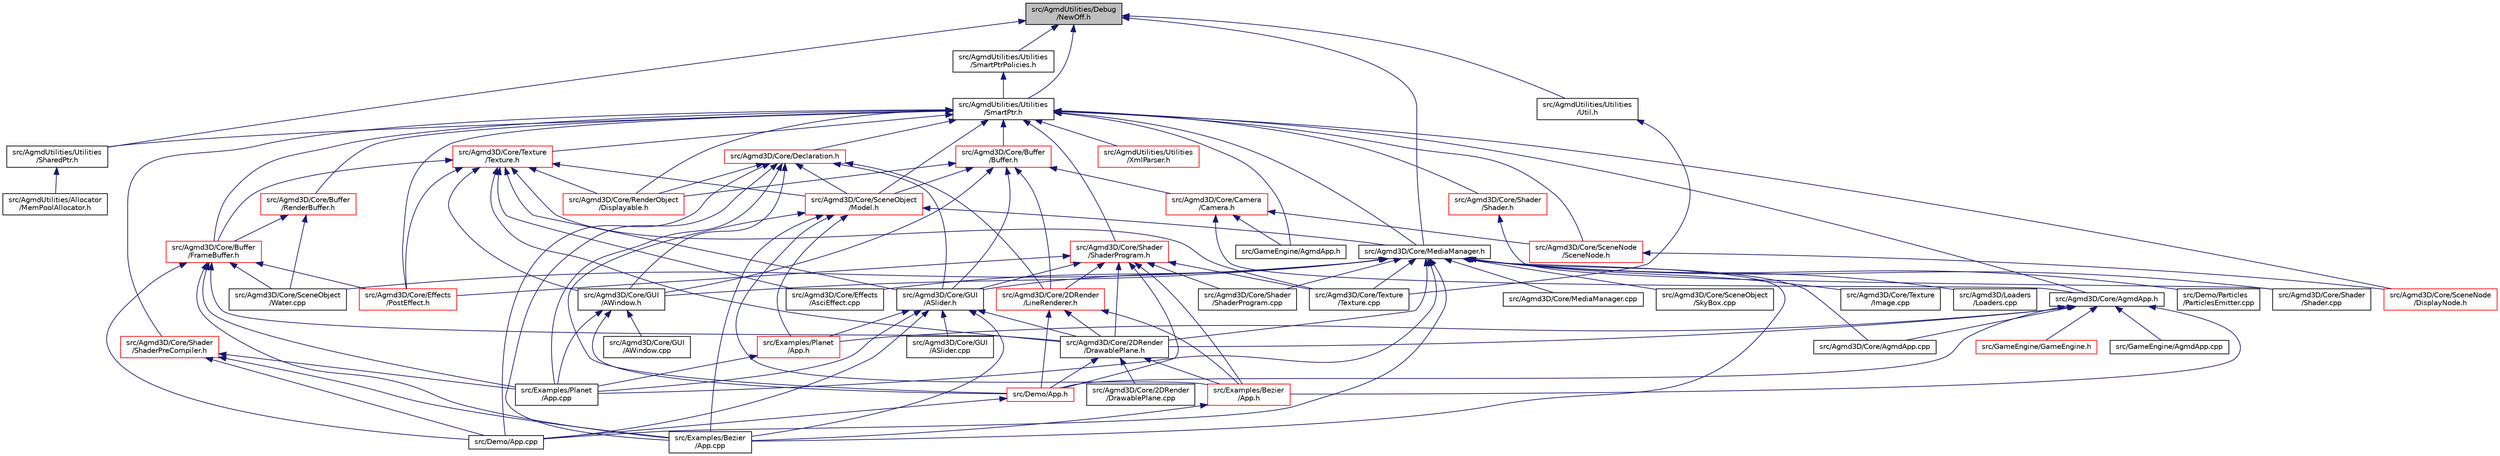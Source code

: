 digraph "src/AgmdUtilities/Debug/NewOff.h"
{
  edge [fontname="Helvetica",fontsize="10",labelfontname="Helvetica",labelfontsize="10"];
  node [fontname="Helvetica",fontsize="10",shape=record];
  Node1 [label="src/AgmdUtilities/Debug\l/NewOff.h",height=0.2,width=0.4,color="black", fillcolor="grey75", style="filled" fontcolor="black"];
  Node1 -> Node2 [dir="back",color="midnightblue",fontsize="10",style="solid"];
  Node2 [label="src/Agmd3D/Core/MediaManager.h",height=0.2,width=0.4,color="black", fillcolor="white", style="filled",URL="$_media_manager_8h.html"];
  Node2 -> Node3 [dir="back",color="midnightblue",fontsize="10",style="solid"];
  Node3 [label="src/Agmd3D/Core/2DRender\l/DrawablePlane.h",height=0.2,width=0.4,color="black", fillcolor="white", style="filled",URL="$_drawable_plane_8h.html"];
  Node3 -> Node4 [dir="back",color="midnightblue",fontsize="10",style="solid"];
  Node4 [label="src/Agmd3D/Core/2DRender\l/DrawablePlane.cpp",height=0.2,width=0.4,color="black", fillcolor="white", style="filled",URL="$_drawable_plane_8cpp.html"];
  Node3 -> Node5 [dir="back",color="midnightblue",fontsize="10",style="solid"];
  Node5 [label="src/Demo/App.h",height=0.2,width=0.4,color="red", fillcolor="white", style="filled",URL="$_demo_2_app_8h.html"];
  Node5 -> Node6 [dir="back",color="midnightblue",fontsize="10",style="solid"];
  Node6 [label="src/Demo/App.cpp",height=0.2,width=0.4,color="black", fillcolor="white", style="filled",URL="$_demo_2_app_8cpp.html"];
  Node3 -> Node7 [dir="back",color="midnightblue",fontsize="10",style="solid"];
  Node7 [label="src/Examples/Bezier\l/App.h",height=0.2,width=0.4,color="red", fillcolor="white", style="filled",URL="$_examples_2_bezier_2_app_8h.html"];
  Node7 -> Node8 [dir="back",color="midnightblue",fontsize="10",style="solid"];
  Node8 [label="src/Examples/Bezier\l/App.cpp",height=0.2,width=0.4,color="black", fillcolor="white", style="filled",URL="$_examples_2_bezier_2_app_8cpp.html"];
  Node2 -> Node9 [dir="back",color="midnightblue",fontsize="10",style="solid"];
  Node9 [label="src/Agmd3D/Core/AgmdApp.cpp",height=0.2,width=0.4,color="black", fillcolor="white", style="filled",URL="$_agmd3_d_2_core_2_agmd_app_8cpp.html"];
  Node2 -> Node10 [dir="back",color="midnightblue",fontsize="10",style="solid"];
  Node10 [label="src/Agmd3D/Core/Effects\l/AsciEffect.cpp",height=0.2,width=0.4,color="black", fillcolor="white", style="filled",URL="$_asci_effect_8cpp.html"];
  Node2 -> Node11 [dir="back",color="midnightblue",fontsize="10",style="solid"];
  Node11 [label="src/Agmd3D/Core/GUI\l/ASlider.h",height=0.2,width=0.4,color="black", fillcolor="white", style="filled",URL="$_a_slider_8h.html"];
  Node11 -> Node3 [dir="back",color="midnightblue",fontsize="10",style="solid"];
  Node11 -> Node12 [dir="back",color="midnightblue",fontsize="10",style="solid"];
  Node12 [label="src/Agmd3D/Core/GUI\l/ASlider.cpp",height=0.2,width=0.4,color="black", fillcolor="white", style="filled",URL="$_a_slider_8cpp.html"];
  Node11 -> Node6 [dir="back",color="midnightblue",fontsize="10",style="solid"];
  Node11 -> Node8 [dir="back",color="midnightblue",fontsize="10",style="solid"];
  Node11 -> Node13 [dir="back",color="midnightblue",fontsize="10",style="solid"];
  Node13 [label="src/Examples/Planet\l/App.h",height=0.2,width=0.4,color="red", fillcolor="white", style="filled",URL="$_examples_2_planet_2_app_8h.html"];
  Node13 -> Node14 [dir="back",color="midnightblue",fontsize="10",style="solid"];
  Node14 [label="src/Examples/Planet\l/App.cpp",height=0.2,width=0.4,color="black", fillcolor="white", style="filled",URL="$_examples_2_planet_2_app_8cpp.html"];
  Node11 -> Node14 [dir="back",color="midnightblue",fontsize="10",style="solid"];
  Node2 -> Node15 [dir="back",color="midnightblue",fontsize="10",style="solid"];
  Node15 [label="src/Agmd3D/Core/GUI\l/AWindow.h",height=0.2,width=0.4,color="black", fillcolor="white", style="filled",URL="$_a_window_8h.html"];
  Node15 -> Node16 [dir="back",color="midnightblue",fontsize="10",style="solid"];
  Node16 [label="src/Agmd3D/Core/GUI\l/AWindow.cpp",height=0.2,width=0.4,color="black", fillcolor="white", style="filled",URL="$_a_window_8cpp.html"];
  Node15 -> Node5 [dir="back",color="midnightblue",fontsize="10",style="solid"];
  Node15 -> Node14 [dir="back",color="midnightblue",fontsize="10",style="solid"];
  Node2 -> Node17 [dir="back",color="midnightblue",fontsize="10",style="solid"];
  Node17 [label="src/Agmd3D/Core/MediaManager.cpp",height=0.2,width=0.4,color="black", fillcolor="white", style="filled",URL="$_media_manager_8cpp.html"];
  Node2 -> Node18 [dir="back",color="midnightblue",fontsize="10",style="solid"];
  Node18 [label="src/Agmd3D/Core/SceneObject\l/SkyBox.cpp",height=0.2,width=0.4,color="black", fillcolor="white", style="filled",URL="$_sky_box_8cpp.html"];
  Node2 -> Node19 [dir="back",color="midnightblue",fontsize="10",style="solid"];
  Node19 [label="src/Agmd3D/Core/SceneObject\l/Water.cpp",height=0.2,width=0.4,color="black", fillcolor="white", style="filled",URL="$_water_8cpp.html"];
  Node2 -> Node20 [dir="back",color="midnightblue",fontsize="10",style="solid"];
  Node20 [label="src/Agmd3D/Core/Shader\l/Shader.cpp",height=0.2,width=0.4,color="black", fillcolor="white", style="filled",URL="$_shader_8cpp.html"];
  Node2 -> Node21 [dir="back",color="midnightblue",fontsize="10",style="solid"];
  Node21 [label="src/Agmd3D/Core/Shader\l/ShaderProgram.cpp",height=0.2,width=0.4,color="black", fillcolor="white", style="filled",URL="$_shader_program_8cpp.html"];
  Node2 -> Node22 [dir="back",color="midnightblue",fontsize="10",style="solid"];
  Node22 [label="src/Agmd3D/Core/Texture\l/Image.cpp",height=0.2,width=0.4,color="black", fillcolor="white", style="filled",URL="$_image_8cpp.html"];
  Node2 -> Node23 [dir="back",color="midnightblue",fontsize="10",style="solid"];
  Node23 [label="src/Agmd3D/Core/Texture\l/Texture.cpp",height=0.2,width=0.4,color="black", fillcolor="white", style="filled",URL="$_texture_8cpp.html"];
  Node2 -> Node24 [dir="back",color="midnightblue",fontsize="10",style="solid"];
  Node24 [label="src/Agmd3D/Loaders\l/Loaders.cpp",height=0.2,width=0.4,color="black", fillcolor="white", style="filled",URL="$_loaders_8cpp.html"];
  Node2 -> Node6 [dir="back",color="midnightblue",fontsize="10",style="solid"];
  Node2 -> Node25 [dir="back",color="midnightblue",fontsize="10",style="solid"];
  Node25 [label="src/Demo/Particles\l/ParticlesEmitter.cpp",height=0.2,width=0.4,color="black", fillcolor="white", style="filled",URL="$_particles_emitter_8cpp.html"];
  Node2 -> Node8 [dir="back",color="midnightblue",fontsize="10",style="solid"];
  Node2 -> Node14 [dir="back",color="midnightblue",fontsize="10",style="solid"];
  Node1 -> Node26 [dir="back",color="midnightblue",fontsize="10",style="solid"];
  Node26 [label="src/AgmdUtilities/Utilities\l/SharedPtr.h",height=0.2,width=0.4,color="black", fillcolor="white", style="filled",URL="$_shared_ptr_8h.html"];
  Node26 -> Node27 [dir="back",color="midnightblue",fontsize="10",style="solid"];
  Node27 [label="src/AgmdUtilities/Allocator\l/MemPoolAllocator.h",height=0.2,width=0.4,color="black", fillcolor="white", style="filled",URL="$_mem_pool_allocator_8h.html"];
  Node1 -> Node28 [dir="back",color="midnightblue",fontsize="10",style="solid"];
  Node28 [label="src/AgmdUtilities/Utilities\l/SmartPtr.h",height=0.2,width=0.4,color="black", fillcolor="white", style="filled",URL="$_smart_ptr_8h.html"];
  Node28 -> Node29 [dir="back",color="midnightblue",fontsize="10",style="solid"];
  Node29 [label="src/Agmd3D/Core/AgmdApp.h",height=0.2,width=0.4,color="black", fillcolor="white", style="filled",URL="$_agmd3_d_2_core_2_agmd_app_8h.html"];
  Node29 -> Node3 [dir="back",color="midnightblue",fontsize="10",style="solid"];
  Node29 -> Node9 [dir="back",color="midnightblue",fontsize="10",style="solid"];
  Node29 -> Node5 [dir="back",color="midnightblue",fontsize="10",style="solid"];
  Node29 -> Node7 [dir="back",color="midnightblue",fontsize="10",style="solid"];
  Node29 -> Node13 [dir="back",color="midnightblue",fontsize="10",style="solid"];
  Node29 -> Node30 [dir="back",color="midnightblue",fontsize="10",style="solid"];
  Node30 [label="src/GameEngine/AgmdApp.cpp",height=0.2,width=0.4,color="black", fillcolor="white", style="filled",URL="$_game_engine_2_agmd_app_8cpp.html"];
  Node29 -> Node31 [dir="back",color="midnightblue",fontsize="10",style="solid"];
  Node31 [label="src/GameEngine/GameEngine.h",height=0.2,width=0.4,color="red", fillcolor="white", style="filled",URL="$_game_engine_8h.html"];
  Node28 -> Node32 [dir="back",color="midnightblue",fontsize="10",style="solid"];
  Node32 [label="src/Agmd3D/Core/Buffer\l/Buffer.h",height=0.2,width=0.4,color="red", fillcolor="white", style="filled",URL="$_buffer_8h.html"];
  Node32 -> Node33 [dir="back",color="midnightblue",fontsize="10",style="solid"];
  Node33 [label="src/Agmd3D/Core/2DRender\l/LineRenderer.h",height=0.2,width=0.4,color="red", fillcolor="white", style="filled",URL="$_line_renderer_8h.html"];
  Node33 -> Node3 [dir="back",color="midnightblue",fontsize="10",style="solid"];
  Node33 -> Node5 [dir="back",color="midnightblue",fontsize="10",style="solid"];
  Node33 -> Node7 [dir="back",color="midnightblue",fontsize="10",style="solid"];
  Node32 -> Node34 [dir="back",color="midnightblue",fontsize="10",style="solid"];
  Node34 [label="src/Agmd3D/Core/Camera\l/Camera.h",height=0.2,width=0.4,color="red", fillcolor="white", style="filled",URL="$_camera_8h.html"];
  Node34 -> Node29 [dir="back",color="midnightblue",fontsize="10",style="solid"];
  Node34 -> Node35 [dir="back",color="midnightblue",fontsize="10",style="solid"];
  Node35 [label="src/Agmd3D/Core/SceneNode\l/SceneNode.h",height=0.2,width=0.4,color="red", fillcolor="white", style="filled",URL="$_scene_node_8h.html"];
  Node35 -> Node36 [dir="back",color="midnightblue",fontsize="10",style="solid"];
  Node36 [label="src/Agmd3D/Core/SceneNode\l/DisplayNode.h",height=0.2,width=0.4,color="red", fillcolor="white", style="filled",URL="$_display_node_8h.html"];
  Node34 -> Node37 [dir="back",color="midnightblue",fontsize="10",style="solid"];
  Node37 [label="src/GameEngine/AgmdApp.h",height=0.2,width=0.4,color="black", fillcolor="white", style="filled",URL="$_game_engine_2_agmd_app_8h.html"];
  Node32 -> Node11 [dir="back",color="midnightblue",fontsize="10",style="solid"];
  Node32 -> Node15 [dir="back",color="midnightblue",fontsize="10",style="solid"];
  Node32 -> Node38 [dir="back",color="midnightblue",fontsize="10",style="solid"];
  Node38 [label="src/Agmd3D/Core/RenderObject\l/Displayable.h",height=0.2,width=0.4,color="red", fillcolor="white", style="filled",URL="$_displayable_8h.html"];
  Node32 -> Node39 [dir="back",color="midnightblue",fontsize="10",style="solid"];
  Node39 [label="src/Agmd3D/Core/SceneObject\l/Model.h",height=0.2,width=0.4,color="red", fillcolor="white", style="filled",URL="$_model_8h.html"];
  Node39 -> Node2 [dir="back",color="midnightblue",fontsize="10",style="solid"];
  Node39 -> Node5 [dir="back",color="midnightblue",fontsize="10",style="solid"];
  Node39 -> Node7 [dir="back",color="midnightblue",fontsize="10",style="solid"];
  Node39 -> Node8 [dir="back",color="midnightblue",fontsize="10",style="solid"];
  Node39 -> Node13 [dir="back",color="midnightblue",fontsize="10",style="solid"];
  Node28 -> Node40 [dir="back",color="midnightblue",fontsize="10",style="solid"];
  Node40 [label="src/Agmd3D/Core/Buffer\l/FrameBuffer.h",height=0.2,width=0.4,color="red", fillcolor="white", style="filled",URL="$_frame_buffer_8h.html"];
  Node40 -> Node3 [dir="back",color="midnightblue",fontsize="10",style="solid"];
  Node40 -> Node41 [dir="back",color="midnightblue",fontsize="10",style="solid"];
  Node41 [label="src/Agmd3D/Core/Effects\l/PostEffect.h",height=0.2,width=0.4,color="red", fillcolor="white", style="filled",URL="$_post_effect_8h.html"];
  Node40 -> Node19 [dir="back",color="midnightblue",fontsize="10",style="solid"];
  Node40 -> Node6 [dir="back",color="midnightblue",fontsize="10",style="solid"];
  Node40 -> Node8 [dir="back",color="midnightblue",fontsize="10",style="solid"];
  Node40 -> Node14 [dir="back",color="midnightblue",fontsize="10",style="solid"];
  Node28 -> Node42 [dir="back",color="midnightblue",fontsize="10",style="solid"];
  Node42 [label="src/Agmd3D/Core/Buffer\l/RenderBuffer.h",height=0.2,width=0.4,color="red", fillcolor="white", style="filled",URL="$_render_buffer_8h.html"];
  Node42 -> Node40 [dir="back",color="midnightblue",fontsize="10",style="solid"];
  Node42 -> Node19 [dir="back",color="midnightblue",fontsize="10",style="solid"];
  Node28 -> Node43 [dir="back",color="midnightblue",fontsize="10",style="solid"];
  Node43 [label="src/Agmd3D/Core/Declaration.h",height=0.2,width=0.4,color="red", fillcolor="white", style="filled",URL="$_declaration_8h.html"];
  Node43 -> Node33 [dir="back",color="midnightblue",fontsize="10",style="solid"];
  Node43 -> Node11 [dir="back",color="midnightblue",fontsize="10",style="solid"];
  Node43 -> Node15 [dir="back",color="midnightblue",fontsize="10",style="solid"];
  Node43 -> Node38 [dir="back",color="midnightblue",fontsize="10",style="solid"];
  Node43 -> Node39 [dir="back",color="midnightblue",fontsize="10",style="solid"];
  Node43 -> Node6 [dir="back",color="midnightblue",fontsize="10",style="solid"];
  Node43 -> Node8 [dir="back",color="midnightblue",fontsize="10",style="solid"];
  Node43 -> Node14 [dir="back",color="midnightblue",fontsize="10",style="solid"];
  Node28 -> Node41 [dir="back",color="midnightblue",fontsize="10",style="solid"];
  Node28 -> Node2 [dir="back",color="midnightblue",fontsize="10",style="solid"];
  Node28 -> Node38 [dir="back",color="midnightblue",fontsize="10",style="solid"];
  Node28 -> Node36 [dir="back",color="midnightblue",fontsize="10",style="solid"];
  Node28 -> Node35 [dir="back",color="midnightblue",fontsize="10",style="solid"];
  Node28 -> Node39 [dir="back",color="midnightblue",fontsize="10",style="solid"];
  Node28 -> Node44 [dir="back",color="midnightblue",fontsize="10",style="solid"];
  Node44 [label="src/Agmd3D/Core/Shader\l/Shader.h",height=0.2,width=0.4,color="red", fillcolor="white", style="filled",URL="$_shader_8h.html"];
  Node44 -> Node20 [dir="back",color="midnightblue",fontsize="10",style="solid"];
  Node28 -> Node45 [dir="back",color="midnightblue",fontsize="10",style="solid"];
  Node45 [label="src/Agmd3D/Core/Shader\l/ShaderPreCompiler.h",height=0.2,width=0.4,color="red", fillcolor="white", style="filled",URL="$_shader_pre_compiler_8h.html"];
  Node45 -> Node6 [dir="back",color="midnightblue",fontsize="10",style="solid"];
  Node45 -> Node8 [dir="back",color="midnightblue",fontsize="10",style="solid"];
  Node45 -> Node14 [dir="back",color="midnightblue",fontsize="10",style="solid"];
  Node28 -> Node46 [dir="back",color="midnightblue",fontsize="10",style="solid"];
  Node46 [label="src/Agmd3D/Core/Shader\l/ShaderProgram.h",height=0.2,width=0.4,color="red", fillcolor="white", style="filled",URL="$_shader_program_8h.html"];
  Node46 -> Node3 [dir="back",color="midnightblue",fontsize="10",style="solid"];
  Node46 -> Node33 [dir="back",color="midnightblue",fontsize="10",style="solid"];
  Node46 -> Node41 [dir="back",color="midnightblue",fontsize="10",style="solid"];
  Node46 -> Node11 [dir="back",color="midnightblue",fontsize="10",style="solid"];
  Node46 -> Node21 [dir="back",color="midnightblue",fontsize="10",style="solid"];
  Node46 -> Node23 [dir="back",color="midnightblue",fontsize="10",style="solid"];
  Node46 -> Node5 [dir="back",color="midnightblue",fontsize="10",style="solid"];
  Node46 -> Node7 [dir="back",color="midnightblue",fontsize="10",style="solid"];
  Node28 -> Node47 [dir="back",color="midnightblue",fontsize="10",style="solid"];
  Node47 [label="src/Agmd3D/Core/Texture\l/Texture.h",height=0.2,width=0.4,color="red", fillcolor="white", style="filled",URL="$_texture_8h.html"];
  Node47 -> Node3 [dir="back",color="midnightblue",fontsize="10",style="solid"];
  Node47 -> Node40 [dir="back",color="midnightblue",fontsize="10",style="solid"];
  Node47 -> Node10 [dir="back",color="midnightblue",fontsize="10",style="solid"];
  Node47 -> Node41 [dir="back",color="midnightblue",fontsize="10",style="solid"];
  Node47 -> Node11 [dir="back",color="midnightblue",fontsize="10",style="solid"];
  Node47 -> Node15 [dir="back",color="midnightblue",fontsize="10",style="solid"];
  Node47 -> Node38 [dir="back",color="midnightblue",fontsize="10",style="solid"];
  Node47 -> Node39 [dir="back",color="midnightblue",fontsize="10",style="solid"];
  Node47 -> Node23 [dir="back",color="midnightblue",fontsize="10",style="solid"];
  Node28 -> Node26 [dir="back",color="midnightblue",fontsize="10",style="solid"];
  Node28 -> Node48 [dir="back",color="midnightblue",fontsize="10",style="solid"];
  Node48 [label="src/AgmdUtilities/Utilities\l/XmlParser.h",height=0.2,width=0.4,color="red", fillcolor="white", style="filled",URL="$_xml_parser_8h.html"];
  Node28 -> Node37 [dir="back",color="midnightblue",fontsize="10",style="solid"];
  Node1 -> Node49 [dir="back",color="midnightblue",fontsize="10",style="solid"];
  Node49 [label="src/AgmdUtilities/Utilities\l/SmartPtrPolicies.h",height=0.2,width=0.4,color="black", fillcolor="white", style="filled",URL="$_smart_ptr_policies_8h.html"];
  Node49 -> Node28 [dir="back",color="midnightblue",fontsize="10",style="solid"];
  Node1 -> Node50 [dir="back",color="midnightblue",fontsize="10",style="solid"];
  Node50 [label="src/AgmdUtilities/Utilities\l/Util.h",height=0.2,width=0.4,color="black", fillcolor="white", style="filled",URL="$_util_8h.html"];
  Node50 -> Node23 [dir="back",color="midnightblue",fontsize="10",style="solid"];
}
